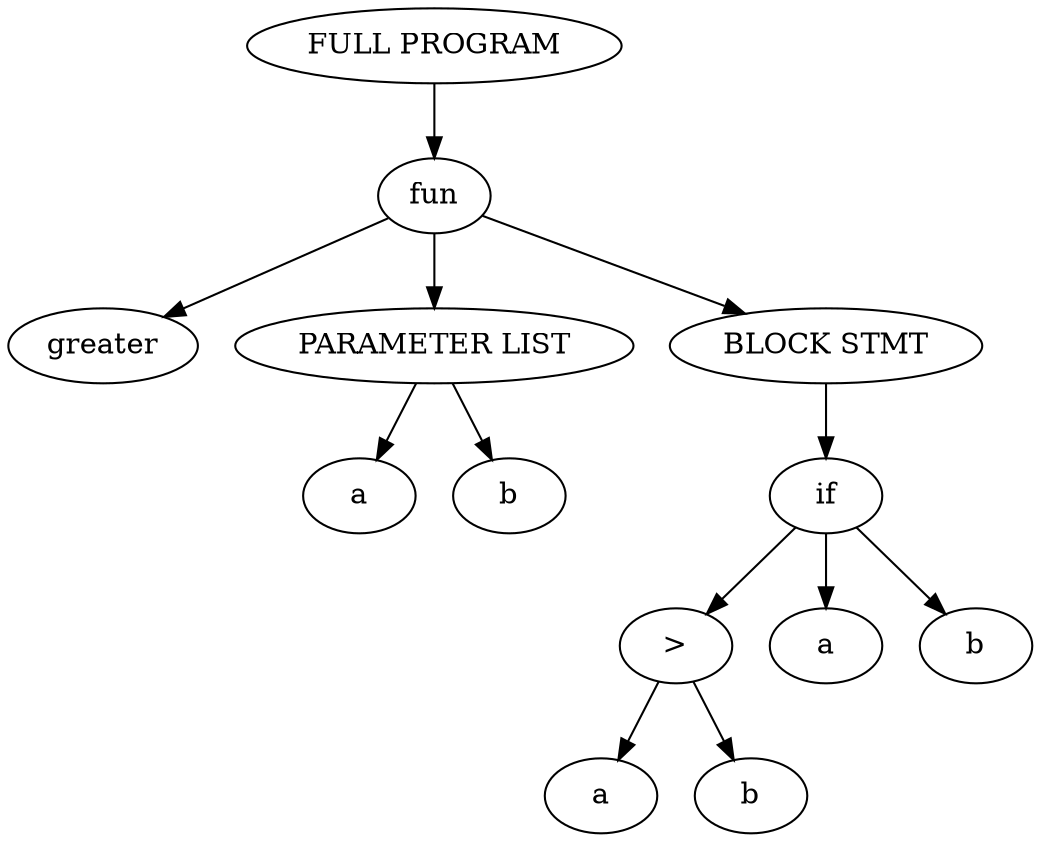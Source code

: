 digraph AST {
  node0 [label="FULL PROGRAM"];
  node1 [label="fun"];
  node0 -> node1;
  node2 [label="greater"];
  node1 -> node2;
  node3 [label="PARAMETER LIST"];
  node1 -> node3;
  node4 [label="a"];
  node3 -> node4;
  node5 [label="b"];
  node3 -> node5;
  node6 [label="BLOCK STMT"];
  node1 -> node6;
  node7 [label="if"];
  node6 -> node7;
  node8 [label=">"];
  node7 -> node8;
  node9 [label="a"];
  node8 -> node9;
  node10 [label="b"];
  node8 -> node10;
  node11 [label="a"];
  node7 -> node11;
  node12 [label="b"];
  node7 -> node12;
}
